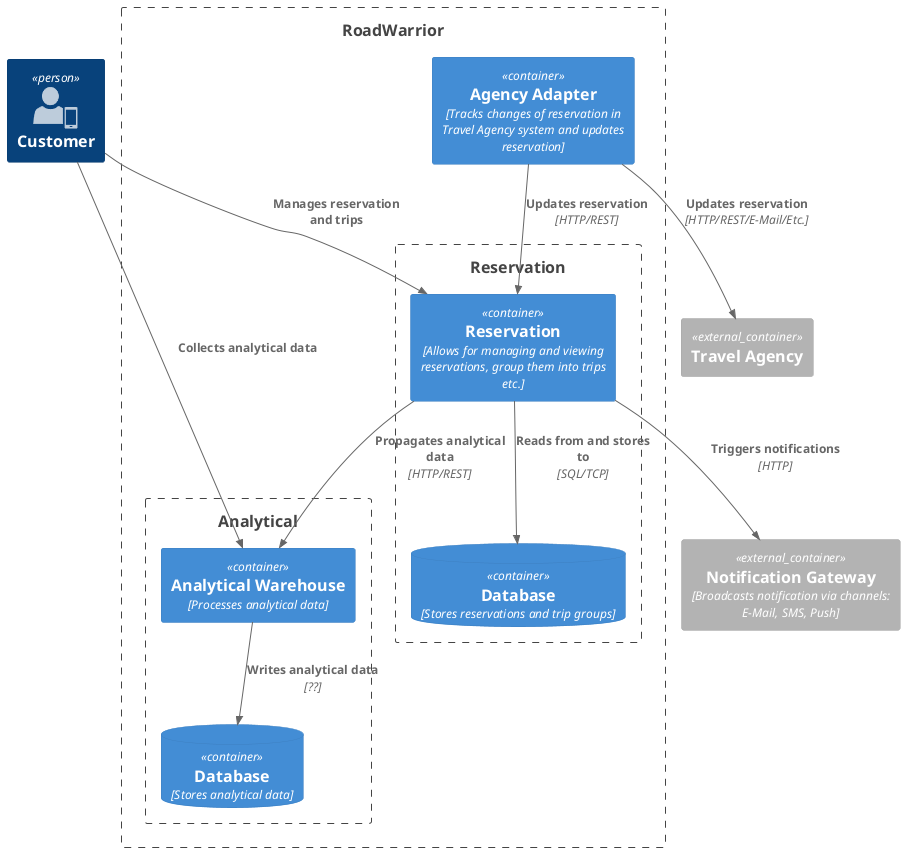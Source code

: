 @startuml
!include <c4/C4_Container.puml>
!include <office/Users/mobile_user.puml>

SHOW_PERSON_SPRITE("mobile_user")

Person(user, "Customer")

Boundary(roadwarrior, "RoadWarrior") {

    Boundary(b_reservation, "Reservation") {
        Container(reservation, "Reservation", "Allows for managing and viewing reservations, group them into trips etc.")
        ContainerDb(reservationDB, "Database", "Stores reservations and trip groups")
    }

    Boundary(b_warehouse, "Analytical") {
        Container(warehouse, "Analytical Warehouse", "Processes analytical data")
        ContainerDb(warehouseDB, "Database", "Stores analytical data")
    }

    Container(agencyAdapter, "Agency Adapter", "Tracks changes of reservation in Travel Agency system and updates reservation")
}

Container_Ext(agency, "Travel Agency", "")
Container_Ext(notification, "Notification Gateway", "Broadcasts notification via channels: E-Mail, SMS, Push")

Rel(user, reservation, "Manages reservation and trips")
Rel(user, warehouse, "Collects analytical data")
Rel(reservation, reservationDB, "Reads from and stores to", "SQL/TCP")

Rel(reservation, notification, "Triggers notifications", "HTTP")

Rel(reservation, warehouse, "Propagates analytical data", "HTTP/REST")
Rel(warehouse, warehouseDB, "Writes analytical data", "??")

Rel(agencyAdapter, reservation, "Updates reservation", "HTTP/REST")
Rel(agencyAdapter, agency, "Updates reservation", "HTTP/REST/E-Mail/Etc.")


@enduml
